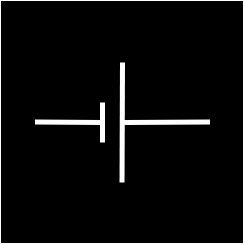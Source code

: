 <mxfile version="24.2.5" type="device">
  <diagram name="Page-1" id="3yHXsXy3GaDdZvMfvjRr">
    <mxGraphModel dx="1674" dy="843" grid="1" gridSize="10" guides="1" tooltips="1" connect="1" arrows="1" fold="1" page="1" pageScale="1" pageWidth="1169" pageHeight="827" math="0" shadow="0">
      <root>
        <mxCell id="0" />
        <mxCell id="1" parent="0" />
        <mxCell id="IWX1nNLoqztfmeBtq4cH-6" value="" style="whiteSpace=wrap;html=1;aspect=fixed;fillColor=#000000;" vertex="1" parent="1">
          <mxGeometry x="525" y="354" width="120" height="120" as="geometry" />
        </mxCell>
        <mxCell id="IWX1nNLoqztfmeBtq4cH-7" value="" style="endArrow=none;html=1;rounded=0;strokeWidth=2.5;strokeColor=white;" edge="1" parent="1">
          <mxGeometry width="50" height="50" relative="1" as="geometry">
            <mxPoint x="585" y="414" as="sourcePoint" />
            <mxPoint x="628.75" y="413.77" as="targetPoint" />
          </mxGeometry>
        </mxCell>
        <mxCell id="IWX1nNLoqztfmeBtq4cH-8" value="" style="endArrow=none;html=1;rounded=0;strokeWidth=2.5;strokeColor=white;exitX=1;exitY=0.5;exitDx=0;exitDy=0;" edge="1" parent="1">
          <mxGeometry width="50" height="50" relative="1" as="geometry">
            <mxPoint x="541.25" y="413.77" as="sourcePoint" />
            <mxPoint x="575" y="414" as="targetPoint" />
          </mxGeometry>
        </mxCell>
        <mxCell id="IWX1nNLoqztfmeBtq4cH-9" value="" style="endArrow=none;html=1;rounded=0;strokeWidth=2.5;strokeColor=white;exitX=0.5;exitY=0.25;exitDx=0;exitDy=0;exitPerimeter=0;entryX=0.498;entryY=0.75;entryDx=0;entryDy=0;entryPerimeter=0;" edge="1" parent="1" source="IWX1nNLoqztfmeBtq4cH-6" target="IWX1nNLoqztfmeBtq4cH-6">
          <mxGeometry width="50" height="50" relative="1" as="geometry">
            <mxPoint x="585" y="394" as="sourcePoint" />
            <mxPoint x="584.77" y="434.02" as="targetPoint" />
          </mxGeometry>
        </mxCell>
        <mxCell id="IWX1nNLoqztfmeBtq4cH-10" value="" style="endArrow=none;html=1;rounded=0;strokeWidth=2.5;strokeColor=white;" edge="1" parent="1">
          <mxGeometry width="50" height="50" relative="1" as="geometry">
            <mxPoint x="575" y="404" as="sourcePoint" />
            <mxPoint x="575" y="424" as="targetPoint" />
          </mxGeometry>
        </mxCell>
      </root>
    </mxGraphModel>
  </diagram>
</mxfile>
